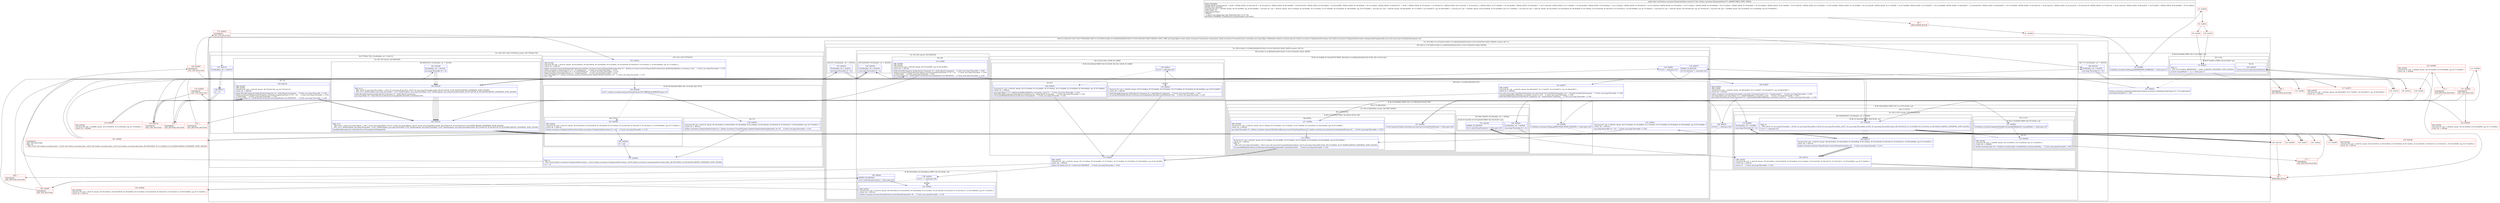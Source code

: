 digraph "CFG forkotlinx.coroutines.DispatchedTask.run()V" {
subgraph cluster_Region_1790723507 {
label = "R(4:(1:(1:8))|11|(3:13|(1:15)(2:73|74)|16)|(3:18|(1:(1:(1:67)))|(5:(4:24|(1:(1:(2:48|32)(0)))(0)|31|32)(1:(1:61)(1:62))|33|(1:44)|(1:38)|39))) | DECL_VAR: java.lang.Object result, kotlin.coroutines.Continuation continuation, kotlin.coroutines.CoroutineContext context$iv, java.lang.Object oldValue$iv, kotlinx.coroutines.Job job, kotlinx.coroutines.UndispatchedCoroutine null, kotlinx.coroutines.UndispatchedCoroutine undispatchedCompletion$iv, java.util.concurrent.CancellationException null\l";
node [shape=record,color=blue];
subgraph cluster_IfRegion_1160173087 {
label = "IF [B:92:0x0006] THEN: R(1:(1:8)) ELSE: null";
node [shape=record,color=blue];
Node_92 [shape=record,label="{92\:\ 0x0006|if (kotlinx.coroutines.Debug.getASSERTIONS_ENABLED() != false) goto L3\l}"];
subgraph cluster_Region_1274437917 {
label = "R(1:(1:8))";
node [shape=record,color=blue];
subgraph cluster_IfRegion_1898148386 {
label = "IF [B:97:0x0011] THEN: R(1:8) ELSE: null";
node [shape=record,color=blue];
Node_97 [shape=record,label="{97\:\ 0x0011|PHI: r2 \l  PHI: (r2v3 boolean A[REMOVE]) =  binds: [] A[DONT_GENERATE, DONT_INLINE]\l|if ((r21.resumeMode != \-1) == false) goto L7\l}"];
subgraph cluster_Region_486676281 {
label = "R(1:8)";
node [shape=record,color=blue];
Node_100 [shape=record,label="{100\:\ 0x0019|throw new java.lang.AssertionError()\l}"];
}
}
}
}
Node_101 [shape=record,label="{101\:\ 0x001a|kotlinx.coroutines.scheduling.TaskContext kotlinx.coroutines.scheduling.TaskContext r2 = r21.taskContext\ljava.lang.Throwable r3 = null\l}"];
subgraph cluster_TryCatchRegion_1852292264 {
label = "Try: R(3:13|(1:15)(2:73|74)|16) catches: R(3:75|76|(1:78))";
node [shape=record,color=blue];
subgraph cluster_Region_35934805 {
label = "R(3:13|(1:15)(2:73|74)|16)";
node [shape=record,color=blue];
Node_102 [shape=record,label="{102\:\ 0x001e|TRY_ENTER\lTryCatch #4 \{all \-\> 0x0116, blocks: (B:102:0x001e, B:104:0x003b, B:139:0x00e6, B:141:0x00ec, B:152:0x010b, B:156:0x0115, B:154:0x0111, B:105:0x0040), top: B:173:0x001e \}\lCatch: all \-\> 0x0116\l|kotlinx.coroutines.internal.DispatchedContinuation kotlinx.coroutines.internal.DispatchedContinuation r0 = (kotlinx.coroutines.internal.DispatchedContinuation) getDelegate$kotlinx_coroutines_core()     \/\/ Catch: java.lang.Throwable \-\> L116\lkotlin.coroutines.Continuation\<T\> r0 = r0.continuation     \/\/ Catch: java.lang.Throwable \-\> L116\ljava.lang.Object java.lang.Object r0 = r0.countOrElement     \/\/ Catch: java.lang.Throwable \-\> L116\lkotlin.coroutines.CoroutineContext r0 = r0.getContext()     \/\/ Catch: java.lang.Throwable \-\> L116\ljava.lang.Object r0 = kotlinx.coroutines.internal.ThreadContext.updateThreadContext(r0, r0)     \/\/ Catch: java.lang.Throwable \-\> L116\lr10 = null\l}"];
subgraph cluster_IfRegion_1619986080 {
label = "IF [B:103:0x0039] THEN: R(1:15) ELSE: R(2:73|74)";
node [shape=record,color=blue];
Node_103 [shape=record,label="{103\:\ 0x0039|if (r0 != kotlinx.coroutines.internal.ThreadContext.NO_THREAD_ELEMENTS) goto L15\l}"];
subgraph cluster_Region_435777081 {
label = "R(1:15)";
node [shape=record,color=blue];
Node_104 [shape=record,label="{104\:\ 0x003b|TryCatch #4 \{all \-\> 0x0116, blocks: (B:102:0x001e, B:104:0x003b, B:139:0x00e6, B:141:0x00ec, B:152:0x010b, B:156:0x0115, B:154:0x0111, B:105:0x0040), top: B:173:0x001e \}\lCatch: all \-\> 0x0116\l|kotlinx.coroutines.UndispatchedCoroutine r0 = kotlinx.coroutines.CoroutineContext.updateUndispatchedCompletion(r0, r0, r0)     \/\/ Catch: java.lang.Throwable \-\> L116\l}"];
}
subgraph cluster_Region_836781547 {
label = "R(2:73|74)";
node [shape=record,color=blue];
Node_105 [shape=record,label="{105\:\ 0x0040|TRY_LEAVE\lTryCatch #4 \{all \-\> 0x0116, blocks: (B:102:0x001e, B:104:0x003b, B:139:0x00e6, B:141:0x00ec, B:152:0x010b, B:156:0x0115, B:154:0x0111, B:105:0x0040), top: B:173:0x001e \}\lCatch: all \-\> 0x0116\l|kotlinx.coroutines.UndispatchedCoroutine kotlinx.coroutines.UndispatchedCoroutine r0 = null     \/\/ Catch: java.lang.Throwable \-\> L116\l}"];
Node_106 [shape=record,label="{106\:\ 0x0043|r0 = null\l}"];
}
}
Node_107 [shape=record,label="{107\:\ 0x0044|PHI: r0 \l  PHI: (r0v22 kotlinx.coroutines.UndispatchedCoroutine) = (r0v21 kotlinx.coroutines.UndispatchedCoroutine), (r0v45 kotlinx.coroutines.UndispatchedCoroutine) binds: [B:106:0x0043, B:104:0x003b] A[DONT_GENERATE, DONT_INLINE]\l|r11 = r0\l}"];
}
subgraph cluster_Region_269038781 {
label = "R(3:75|76|(1:78)) | ExcHandler: all \-\> 0x0116\l";
node [shape=record,color=blue];
Node_157 [shape=record,label="{157\:\ 0x0116|ExcHandler: all \-\> 0x0116\l}"];
Node_158 [shape=record,label="{158\:\ 0x0117|r3 = r0\l}"];
subgraph cluster_TryCatchRegion_375506672 {
label = "Try: R(1:78) catches: R(3:80|43|39)";
node [shape=record,color=blue];
subgraph cluster_Region_1155118538 {
label = "R(1:78)";
node [shape=record,color=blue];
Node_159 [shape=record,label="{159\:\ 0x0118|TRY_ENTER\lTRY_LEAVE\lTryCatch #5 \{all \-\> 0x0128, blocks: (B:159:0x0118), top: B:174:0x0118 \}\lCatch: all \-\> 0x0128\l|kotlin.Result$Companion kotlin.Result.Companion r0 = kotlin.Result.Companion     \/\/ Catch: java.lang.Throwable \-\> L128\lkotlinx.coroutines.DispatchedTask kotlinx.coroutines.DispatchedTask\<T\> r0 = r21     \/\/ Catch: java.lang.Throwable \-\> L128\lr2.afterTask()     \/\/ Catch: java.lang.Throwable \-\> L128\ljava.lang.Object r0 = kotlin.Result.m144constructorimpl(kotlin.Unit.INSTANCE)     \/\/ Catch: java.lang.Throwable \-\> L128\l}"];
}
subgraph cluster_Region_412117714 {
label = "R(3:80|43|39) | ExcHandler: all \-\> 0x0128\l";
node [shape=record,color=blue];
Node_161 [shape=record,label="{161\:\ 0x0128|ExcHandler: all \-\> 0x0128\l|java.lang.Throwable r0 = th\l}"];
Node_162 [shape=record,label="{162\:\ 0x0129|PHI: r0 r3 \l  PHI: (r0v8 'th' java.lang.Throwable) = (r0v2 'th' java.lang.Throwable), (r0v34 'th' java.lang.Throwable) binds: [B:161:0x0128, B:145:0x0100] A[DONT_GENERATE, DONT_INLINE]\l  PHI: (r3v2 'fatalException' java.lang.Throwable) = (r3v1 'fatalException' java.lang.Throwable), (r3v0 'fatalException' java.lang.Throwable) binds: [B:161:0x0128, B:145:0x0100] A[DONT_GENERATE, DONT_INLINE]\l|kotlin.Result$Companion kotlin.Result.Companion r4 = kotlin.Result.Companion\ljava.lang.Object r0 = kotlin.Result.m144constructorimpl(kotlin.ResultKt.createFailure(r0))\l}"];
Node_163 [shape=record,label="{163\:\ 0x0133|PHI: r0 r3 \l  PHI: (r0v11 'result' java.lang.Object) = (r0v7 'result' java.lang.Object), (r0v10 'result' java.lang.Object), (r0v39 'result' java.lang.Object) binds: [B:159:0x0118, B:162:0x0129, B:143:0x00f0] A[DONT_GENERATE, DONT_INLINE]\l  PHI: (r3v3 'fatalException' java.lang.Throwable) = (r3v1 'fatalException' java.lang.Throwable), (r3v2 'fatalException' java.lang.Throwable), (r3v0 'fatalException' java.lang.Throwable) binds: [B:159:0x0118, B:162:0x0129, B:143:0x00f0] A[DONT_GENERATE, DONT_INLINE]\l|handleFatalException(r3, kotlin.Result.m147exceptionOrNullimpl(r0))\l}"];
}
}
}
}
subgraph cluster_TryCatchRegion_2092500092 {
label = "Try: R(3:18|(1:(1:(1:67)))|(5:(4:24|(1:(1:(2:48|32)(0)))(0)|31|32)(1:(1:61)(1:62))|33|(1:44)|(1:38)|39)) catches: R(1:71)";
node [shape=record,color=blue];
subgraph cluster_Region_2142162810 {
label = "R(3:18|(1:(1:(1:67)))|(5:(4:24|(1:(1:(2:48|32)(0)))(0)|31|32)(1:(1:61)(1:62))|33|(1:44)|(1:38)|39))";
node [shape=record,color=blue];
Node_108 [shape=record,label="{108\:\ 0x0047|TRY_ENTER\lTRY_LEAVE\lTryCatch #2 \{all \-\> 0x0104, blocks: (B:108:0x0047, B:117:0x0071, B:119:0x0077), top: B:169:0x0047 \}\lCatch: all \-\> 0x0104\l|kotlin.coroutines.CoroutineContext kotlin.coroutines.CoroutineContext r12 = r0.getContext()     \/\/ Catch: java.lang.Throwable \-\> L104\ljava.lang.Object java.lang.Object r13 = takeState$kotlinx_coroutines_core()     \/\/ Catch: java.lang.Throwable \-\> L104\ljava.lang.Throwable java.lang.Throwable r14 = getExceptionalResult$kotlinx_coroutines_core(r13)     \/\/ Catch: java.lang.Throwable \-\> L104\l}"];
subgraph cluster_IfRegion_852392018 {
label = "IF [B:109:0x0053] THEN: R(1:(1:(1:67))) ELSE: null";
node [shape=record,color=blue];
Node_109 [shape=record,label="{109\:\ 0x0053|if (r14 == null) goto L64\l}"];
subgraph cluster_Region_1905229581 {
label = "R(1:(1:(1:67)))";
node [shape=record,color=blue];
subgraph cluster_TryCatchRegion_576589672 {
label = "Try: R(1:(1:67)) catches: R(4:69|(0)|56|55)";
node [shape=record,color=blue];
subgraph cluster_Region_982522773 {
label = "R(1:(1:67))";
node [shape=record,color=blue];
subgraph cluster_IfRegion_238973535 {
label = "IF [B:111:0x005b] THEN: R(1:67) ELSE: null";
node [shape=record,color=blue];
Node_111 [shape=record,label="{111\:\ 0x005b|if (kotlinx.coroutines.DispatchedTaskKt.isCancellableMode(r21.resumeMode) != false) goto L67\l}"];
subgraph cluster_Region_2037116925 {
label = "R(1:67)";
node [shape=record,color=blue];
Node_112 [shape=record,label="{112\:\ 0x005d|TRY_LEAVE\lTryCatch #6 \{all \-\> 0x0068, blocks: (B:110:0x0055, B:112:0x005d), top: B:176:0x0055 \}\lCatch: all \-\> 0x0068\l|kotlinx.coroutines.Job r10 = (kotlinx.coroutines.Job) r12.get(kotlinx.coroutines.Job.Key)     \/\/ Catch: java.lang.Throwable \-\> L68\l}"];
}
}
}
subgraph cluster_Region_1144760516 {
label = "R(4:69|(0)|56|55) | ExcHandler: all \-\> 0x0068\l";
node [shape=record,color=blue];
Node_114 [shape=record,label="{114\:\ 0x0068|ExcHandler: all \-\> 0x0068\l|java.lang.Throwable r0 = th\l}"];
subgraph cluster_IfRegion_1059198682 {
label = "IF [B:151:0x0109] THEN: R(0) ELSE: null";
node [shape=record,color=blue];
Node_151 [shape=record,label="{151\:\ 0x0109|PHI: r0 \l  PHI: (r0v25 'th' java.lang.Throwable) = (r0v24 'th' java.lang.Throwable), (r0v26 'th' java.lang.Throwable), (r0v27 'th' java.lang.Throwable), (r0v44 'th' java.lang.Throwable) binds: [B:150:0x0105, B:115:0x0069, B:147:0x0102, B:129:0x00a7] A[DONT_GENERATE, DONT_INLINE]\l|if (r11 != null) goto L53\l}"];
subgraph cluster_Region_71500674 {
label = "R(0)";
node [shape=record,color=blue];
}
}
Node_154 [shape=record,label="{154\:\ 0x0111|TryCatch #4 \{all \-\> 0x0116, blocks: (B:102:0x001e, B:104:0x003b, B:139:0x00e6, B:141:0x00ec, B:152:0x010b, B:156:0x0115, B:154:0x0111, B:105:0x0040), top: B:173:0x001e \}\lCatch: all \-\> 0x0116\l|kotlinx.coroutines.internal.ThreadContext.restoreThreadContext(r0, r0)     \/\/ Catch: java.lang.Throwable \-\> L116\l}"];
Node_156 [shape=record,label="{156\:\ 0x0115|TRY_LEAVE\lTryCatch #4 \{all \-\> 0x0116, blocks: (B:102:0x001e, B:104:0x003b, B:139:0x00e6, B:141:0x00ec, B:152:0x010b, B:156:0x0115, B:154:0x0111, B:105:0x0040), top: B:173:0x001e \}\lCatch: all \-\> 0x0116\l|throw r0     \/\/ Catch: java.lang.Throwable \-\> L116\l}"];
}
}
}
}
subgraph cluster_TryCatchRegion_1454668077 {
label = "Try: R(5:(4:24|(1:(1:(2:48|32)(0)))(0)|31|32)(1:(1:61)(1:62))|33|(1:44)|(1:38)|39) catches: R(1:63)";
node [shape=record,color=blue];
subgraph cluster_Region_1532049758 {
label = "R(5:(4:24|(1:(1:(2:48|32)(0)))(0)|31|32)(1:(1:61)(1:62))|33|(1:44)|(1:38)|39)";
node [shape=record,color=blue];
subgraph cluster_IfRegion_1824689373 {
label = "IF [B:116:0x006f, B:118:0x0075] THEN: R(4:24|(1:(1:(2:48|32)(0)))(0)|31|32) ELSE: R(1:(1:61)(1:62))";
node [shape=record,color=blue];
Node_116 [shape=record,label="{116\:\ 0x006f|if (r10 != null) goto L22\l}"];
Node_118 [shape=record,label="{118\:\ 0x0075|ADDED_TO_REGION\l|if (r10.isActive() != true) goto L24\l}"];
subgraph cluster_Region_1605104698 {
label = "R(4:24|(1:(1:(2:48|32)(0)))(0)|31|32)";
node [shape=record,color=blue];
Node_119 [shape=record,label="{119\:\ 0x0077|TRY_LEAVE\lTryCatch #2 \{all \-\> 0x0104, blocks: (B:108:0x0047, B:117:0x0071, B:119:0x0077), top: B:169:0x0047 \}\lCatch: all \-\> 0x0104\l|java.util.concurrent.CancellationException java.util.concurrent.CancellationException r15 = r10.getCancellationException()     \/\/ Catch: java.lang.Throwable \-\> L104\lcancelCompletedResult$kotlinx_coroutines_core(r13, r15)     \/\/ Catch: java.lang.Throwable \-\> L104\lkotlin.Result$Companion kotlin.Result.Companion r18 = kotlin.Result.Companion     \/\/ Catch: java.lang.Throwable \-\> L104\l}"];
subgraph cluster_IfRegion_286500752 {
label = "IF [B:120:0x008e] THEN: R(1:(1:(2:48|32)(0))) ELSE: R(0)";
node [shape=record,color=blue];
Node_120 [shape=record,label="{120\:\ 0x008e|if (kotlinx.coroutines.Debug.getRECOVER_STACK_TRACES() != false) goto L26\l}"];
subgraph cluster_Region_231794979 {
label = "R(1:(1:(2:48|32)(0)))";
node [shape=record,color=blue];
subgraph cluster_TryCatchRegion_2019071141 {
label = "Try: R(1:(2:48|32)(0)) catches: R(3:50|(1:56)|55)";
node [shape=record,color=blue];
subgraph cluster_Region_8674071 {
label = "R(1:(2:48|32)(0))";
node [shape=record,color=blue];
subgraph cluster_IfRegion_761762328 {
label = "IF [B:123:0x0094] THEN: R(2:48|32) ELSE: R(0)";
node [shape=record,color=blue];
Node_123 [shape=record,label="{123\:\ 0x0094|if ((r0 instanceof kotlin.coroutines.jvm.internal.CoroutineStackFrame) != false) goto L46\l}"];
subgraph cluster_Region_233954075 {
label = "R(2:48|32)";
node [shape=record,color=blue];
Node_127 [shape=record,label="{127\:\ 0x009e|TRY_ENTER\lTryCatch #1 \{all \-\> 0x0102, blocks: (B:131:0x00ae, B:132:0x00b1, B:137:0x00e1, B:127:0x009e, B:135:0x00c6, B:136:0x00d4), top: B:167:0x006f \}\lCatch: all \-\> 0x0102\l|java.lang.Throwable r4 = kotlinx.coroutines.internal.StackTraceRecovery.recoverFromStackFrame(r15, (kotlin.coroutines.jvm.internal.CoroutineStackFrame) r0)     \/\/ Catch: java.lang.Throwable \-\> L102\l}"];
Node_132 [shape=record,label="{132\:\ 0x00b1|TryCatch #1 \{all \-\> 0x0102, blocks: (B:131:0x00ae, B:132:0x00b1, B:137:0x00e1, B:127:0x009e, B:135:0x00c6, B:136:0x00d4), top: B:167:0x006f \}\lCatch: all \-\> 0x0102\lPHI: r4 \l  PHI: (r4v7 java.lang.Throwable) = (r4v11 java.util.concurrent.CancellationException), (r4v15 java.lang.Throwable) binds: [B:131:0x00ae, B:127:0x009e] A[DONT_GENERATE, DONT_INLINE]\l|r0.resumeWith(kotlin.Result.m144constructorimpl(kotlin.ResultKt.createFailure(r4)))     \/\/ Catch: java.lang.Throwable \-\> L102\l}"];
}
subgraph cluster_Region_203903920 {
label = "R(0)";
node [shape=record,color=blue];
}
}
}
subgraph cluster_Region_112470758 {
label = "R(3:50|(1:56)|55) | ExcHandler: all \-\> 0x00a6\l";
node [shape=record,color=blue];
Node_128 [shape=record,label="{128\:\ 0x00a6|ExcHandler: all \-\> 0x00a6\l|java.lang.Throwable r0 = th\l}"];
subgraph cluster_IfRegion_654359960 {
label = "IF [B:151:0x0109, B:153:0x010f] THEN: R(1:56) ELSE: null";
node [shape=record,color=blue];
Node_151 [shape=record,label="{151\:\ 0x0109|PHI: r0 \l  PHI: (r0v25 'th' java.lang.Throwable) = (r0v24 'th' java.lang.Throwable), (r0v26 'th' java.lang.Throwable), (r0v27 'th' java.lang.Throwable), (r0v44 'th' java.lang.Throwable) binds: [B:150:0x0105, B:115:0x0069, B:147:0x0102, B:129:0x00a7] A[DONT_GENERATE, DONT_INLINE]\l|if (r11 != null) goto L53\l}"];
Node_153 [shape=record,label="{153\:\ 0x010f|ADDED_TO_REGION\l|if (r11.clearThreadContext() != false) goto L56\l}"];
subgraph cluster_Region_1152487005 {
label = "R(1:56)";
node [shape=record,color=blue];
Node_154 [shape=record,label="{154\:\ 0x0111|TryCatch #4 \{all \-\> 0x0116, blocks: (B:102:0x001e, B:104:0x003b, B:139:0x00e6, B:141:0x00ec, B:152:0x010b, B:156:0x0115, B:154:0x0111, B:105:0x0040), top: B:173:0x001e \}\lCatch: all \-\> 0x0116\l|kotlinx.coroutines.internal.ThreadContext.restoreThreadContext(r0, r0)     \/\/ Catch: java.lang.Throwable \-\> L116\l}"];
}
}
Node_156 [shape=record,label="{156\:\ 0x0115|TRY_LEAVE\lTryCatch #4 \{all \-\> 0x0116, blocks: (B:102:0x001e, B:104:0x003b, B:139:0x00e6, B:141:0x00ec, B:152:0x010b, B:156:0x0115, B:154:0x0111, B:105:0x0040), top: B:173:0x001e \}\lCatch: all \-\> 0x0116\l|throw r0     \/\/ Catch: java.lang.Throwable \-\> L116\l}"];
}
}
}
subgraph cluster_Region_989166377 {
label = "R(0)";
node [shape=record,color=blue];
}
}
Node_131 [shape=record,label="{131\:\ 0x00ae|TryCatch #1 \{all \-\> 0x0102, blocks: (B:131:0x00ae, B:132:0x00b1, B:137:0x00e1, B:127:0x009e, B:135:0x00c6, B:136:0x00d4), top: B:167:0x006f \}\lCatch: all \-\> 0x0102\l|java.lang.Throwable r4 = r15     \/\/ Catch: java.lang.Throwable \-\> L102\l}"];
Node_132 [shape=record,label="{132\:\ 0x00b1|TryCatch #1 \{all \-\> 0x0102, blocks: (B:131:0x00ae, B:132:0x00b1, B:137:0x00e1, B:127:0x009e, B:135:0x00c6, B:136:0x00d4), top: B:167:0x006f \}\lCatch: all \-\> 0x0102\lPHI: r4 \l  PHI: (r4v7 java.lang.Throwable) = (r4v11 java.util.concurrent.CancellationException), (r4v15 java.lang.Throwable) binds: [B:131:0x00ae, B:127:0x009e] A[DONT_GENERATE, DONT_INLINE]\l|r0.resumeWith(kotlin.Result.m144constructorimpl(kotlin.ResultKt.createFailure(r4)))     \/\/ Catch: java.lang.Throwable \-\> L102\l}"];
}
subgraph cluster_Region_411812739 {
label = "R(1:(1:61)(1:62)) | ELSE_IF_CHAIN\l";
node [shape=record,color=blue];
subgraph cluster_IfRegion_502606871 {
label = "IF [B:134:0x00c4] THEN: R(1:61) ELSE: R(1:62) | ELSE_IF_CHAIN\l";
node [shape=record,color=blue];
Node_134 [shape=record,label="{134\:\ 0x00c4|if (r14 != null) goto L61\l}"];
subgraph cluster_Region_1450649002 {
label = "R(1:61)";
node [shape=record,color=blue];
Node_135 [shape=record,label="{135\:\ 0x00c6|TryCatch #1 \{all \-\> 0x0102, blocks: (B:131:0x00ae, B:132:0x00b1, B:137:0x00e1, B:127:0x009e, B:135:0x00c6, B:136:0x00d4), top: B:167:0x006f \}\lCatch: all \-\> 0x0102\l|kotlin.Result$Companion kotlin.Result.Companion r0 = kotlin.Result.Companion     \/\/ Catch: java.lang.Throwable \-\> L102\lr0.resumeWith(kotlin.Result.m144constructorimpl(kotlin.ResultKt.createFailure(r14)))     \/\/ Catch: java.lang.Throwable \-\> L102\l}"];
}
subgraph cluster_Region_1200724526 {
label = "R(1:62)";
node [shape=record,color=blue];
Node_136 [shape=record,label="{136\:\ 0x00d4|TryCatch #1 \{all \-\> 0x0102, blocks: (B:131:0x00ae, B:132:0x00b1, B:137:0x00e1, B:127:0x009e, B:135:0x00c6, B:136:0x00d4), top: B:167:0x006f \}\lCatch: all \-\> 0x0102\l|java.lang.Object T r0 = getSuccessfulResult$kotlinx_coroutines_core(r13)     \/\/ Catch: java.lang.Throwable \-\> L102\lkotlin.Result$Companion kotlin.Result.Companion r4 = kotlin.Result.Companion     \/\/ Catch: java.lang.Throwable \-\> L102\lr0.resumeWith(kotlin.Result.m144constructorimpl(r0))     \/\/ Catch: java.lang.Throwable \-\> L102\l}"];
}
}
}
}
Node_137 [shape=record,label="{137\:\ 0x00e1|TRY_LEAVE\lTryCatch #1 \{all \-\> 0x0102, blocks: (B:131:0x00ae, B:132:0x00b1, B:137:0x00e1, B:127:0x009e, B:135:0x00c6, B:136:0x00d4), top: B:167:0x006f \}\lCatch: all \-\> 0x0102\l|kotlin.Unit kotlin.Unit r0 = kotlin.Unit.INSTANCE     \/\/ Catch: java.lang.Throwable \-\> L102\l}"];
subgraph cluster_IfRegion_20097666 {
label = "IF [B:138:0x00e4, B:140:0x00ea] THEN: R(1:44) ELSE: null";
node [shape=record,color=blue];
Node_138 [shape=record,label="{138\:\ 0x00e4|if (r11 == null) goto L44\l}"];
Node_140 [shape=record,label="{140\:\ 0x00ea|ADDED_TO_REGION\l|if (r11.clearThreadContext() != false) goto L44\l}"];
subgraph cluster_Region_730118420 {
label = "R(1:44)";
node [shape=record,color=blue];
Node_141 [shape=record,label="{141\:\ 0x00ec|TRY_LEAVE\lTryCatch #4 \{all \-\> 0x0116, blocks: (B:102:0x001e, B:104:0x003b, B:139:0x00e6, B:141:0x00ec, B:152:0x010b, B:156:0x0115, B:154:0x0111, B:105:0x0040), top: B:173:0x001e \}\lCatch: all \-\> 0x0116\l|kotlinx.coroutines.internal.ThreadContext.restoreThreadContext(r0, r0)     \/\/ Catch: java.lang.Throwable \-\> L116\l}"];
}
}
subgraph cluster_TryCatchRegion_780642801 {
label = "Try: R(1:38) catches: R(3:42|43|39)";
node [shape=record,color=blue];
subgraph cluster_Region_228126137 {
label = "R(1:38)";
node [shape=record,color=blue];
Node_143 [shape=record,label="{143\:\ 0x00f0|TRY_ENTER\lTRY_LEAVE\lTryCatch #0 \{all \-\> 0x0100, blocks: (B:143:0x00f0), top: B:165:0x00f0 \}\lCatch: all \-\> 0x0100\l|kotlin.Result$Companion kotlin.Result.Companion r0 = kotlin.Result.Companion     \/\/ Catch: java.lang.Throwable \-\> L100\lkotlinx.coroutines.DispatchedTask kotlinx.coroutines.DispatchedTask\<T\> r0 = r21     \/\/ Catch: java.lang.Throwable \-\> L100\lr2.afterTask()     \/\/ Catch: java.lang.Throwable \-\> L100\ljava.lang.Object r0 = kotlin.Result.m144constructorimpl(kotlin.Unit.INSTANCE)     \/\/ Catch: java.lang.Throwable \-\> L100\l}"];
}
subgraph cluster_Region_292482031 {
label = "R(3:42|43|39) | ExcHandler: all \-\> 0x0100\l";
node [shape=record,color=blue];
Node_145 [shape=record,label="{145\:\ 0x0100|ExcHandler: all \-\> 0x0100\l|java.lang.Throwable r0 = th\l}"];
Node_162 [shape=record,label="{162\:\ 0x0129|PHI: r0 r3 \l  PHI: (r0v8 'th' java.lang.Throwable) = (r0v2 'th' java.lang.Throwable), (r0v34 'th' java.lang.Throwable) binds: [B:161:0x0128, B:145:0x0100] A[DONT_GENERATE, DONT_INLINE]\l  PHI: (r3v2 'fatalException' java.lang.Throwable) = (r3v1 'fatalException' java.lang.Throwable), (r3v0 'fatalException' java.lang.Throwable) binds: [B:161:0x0128, B:145:0x0100] A[DONT_GENERATE, DONT_INLINE]\l|kotlin.Result$Companion kotlin.Result.Companion r4 = kotlin.Result.Companion\ljava.lang.Object r0 = kotlin.Result.m144constructorimpl(kotlin.ResultKt.createFailure(r0))\l}"];
Node_163 [shape=record,label="{163\:\ 0x0133|PHI: r0 r3 \l  PHI: (r0v11 'result' java.lang.Object) = (r0v7 'result' java.lang.Object), (r0v10 'result' java.lang.Object), (r0v39 'result' java.lang.Object) binds: [B:159:0x0118, B:162:0x0129, B:143:0x00f0] A[DONT_GENERATE, DONT_INLINE]\l  PHI: (r3v3 'fatalException' java.lang.Throwable) = (r3v1 'fatalException' java.lang.Throwable), (r3v2 'fatalException' java.lang.Throwable), (r3v0 'fatalException' java.lang.Throwable) binds: [B:159:0x0118, B:162:0x0129, B:143:0x00f0] A[DONT_GENERATE, DONT_INLINE]\l|handleFatalException(r3, kotlin.Result.m147exceptionOrNullimpl(r0))\l}"];
}
}
Node_163 [shape=record,label="{163\:\ 0x0133|PHI: r0 r3 \l  PHI: (r0v11 'result' java.lang.Object) = (r0v7 'result' java.lang.Object), (r0v10 'result' java.lang.Object), (r0v39 'result' java.lang.Object) binds: [B:159:0x0118, B:162:0x0129, B:143:0x00f0] A[DONT_GENERATE, DONT_INLINE]\l  PHI: (r3v3 'fatalException' java.lang.Throwable) = (r3v1 'fatalException' java.lang.Throwable), (r3v2 'fatalException' java.lang.Throwable), (r3v0 'fatalException' java.lang.Throwable) binds: [B:159:0x0118, B:162:0x0129, B:143:0x00f0] A[DONT_GENERATE, DONT_INLINE]\l|handleFatalException(r3, kotlin.Result.m147exceptionOrNullimpl(r0))\l}"];
}
subgraph cluster_Region_155403741 {
label = "R(1:63) | ExcHandler: all \-\> 0x0102\l";
node [shape=record,color=blue];
Node_147 [shape=record,label="{147\:\ 0x0102|ExcHandler: all \-\> 0x0102\l|java.lang.Throwable r0 = th\l}"];
}
}
}
subgraph cluster_Region_419318767 {
label = "R(1:71) | ExcHandler: all \-\> 0x0104\l";
node [shape=record,color=blue];
Node_149 [shape=record,label="{149\:\ 0x0104|ExcHandler: all \-\> 0x0104\l|java.lang.Throwable r0 = th\l}"];
}
}
}
subgraph cluster_Region_269038781 {
label = "R(3:75|76|(1:78)) | ExcHandler: all \-\> 0x0116\l";
node [shape=record,color=blue];
Node_157 [shape=record,label="{157\:\ 0x0116|ExcHandler: all \-\> 0x0116\l}"];
Node_158 [shape=record,label="{158\:\ 0x0117|r3 = r0\l}"];
subgraph cluster_TryCatchRegion_375506672 {
label = "Try: R(1:78) catches: R(3:80|43|39)";
node [shape=record,color=blue];
subgraph cluster_Region_1155118538 {
label = "R(1:78)";
node [shape=record,color=blue];
Node_159 [shape=record,label="{159\:\ 0x0118|TRY_ENTER\lTRY_LEAVE\lTryCatch #5 \{all \-\> 0x0128, blocks: (B:159:0x0118), top: B:174:0x0118 \}\lCatch: all \-\> 0x0128\l|kotlin.Result$Companion kotlin.Result.Companion r0 = kotlin.Result.Companion     \/\/ Catch: java.lang.Throwable \-\> L128\lkotlinx.coroutines.DispatchedTask kotlinx.coroutines.DispatchedTask\<T\> r0 = r21     \/\/ Catch: java.lang.Throwable \-\> L128\lr2.afterTask()     \/\/ Catch: java.lang.Throwable \-\> L128\ljava.lang.Object r0 = kotlin.Result.m144constructorimpl(kotlin.Unit.INSTANCE)     \/\/ Catch: java.lang.Throwable \-\> L128\l}"];
}
subgraph cluster_Region_412117714 {
label = "R(3:80|43|39) | ExcHandler: all \-\> 0x0128\l";
node [shape=record,color=blue];
Node_161 [shape=record,label="{161\:\ 0x0128|ExcHandler: all \-\> 0x0128\l|java.lang.Throwable r0 = th\l}"];
Node_162 [shape=record,label="{162\:\ 0x0129|PHI: r0 r3 \l  PHI: (r0v8 'th' java.lang.Throwable) = (r0v2 'th' java.lang.Throwable), (r0v34 'th' java.lang.Throwable) binds: [B:161:0x0128, B:145:0x0100] A[DONT_GENERATE, DONT_INLINE]\l  PHI: (r3v2 'fatalException' java.lang.Throwable) = (r3v1 'fatalException' java.lang.Throwable), (r3v0 'fatalException' java.lang.Throwable) binds: [B:161:0x0128, B:145:0x0100] A[DONT_GENERATE, DONT_INLINE]\l|kotlin.Result$Companion kotlin.Result.Companion r4 = kotlin.Result.Companion\ljava.lang.Object r0 = kotlin.Result.m144constructorimpl(kotlin.ResultKt.createFailure(r0))\l}"];
Node_163 [shape=record,label="{163\:\ 0x0133|PHI: r0 r3 \l  PHI: (r0v11 'result' java.lang.Object) = (r0v7 'result' java.lang.Object), (r0v10 'result' java.lang.Object), (r0v39 'result' java.lang.Object) binds: [B:159:0x0118, B:162:0x0129, B:143:0x00f0] A[DONT_GENERATE, DONT_INLINE]\l  PHI: (r3v3 'fatalException' java.lang.Throwable) = (r3v1 'fatalException' java.lang.Throwable), (r3v2 'fatalException' java.lang.Throwable), (r3v0 'fatalException' java.lang.Throwable) binds: [B:159:0x0118, B:162:0x0129, B:143:0x00f0] A[DONT_GENERATE, DONT_INLINE]\l|handleFatalException(r3, kotlin.Result.m147exceptionOrNullimpl(r0))\l}"];
}
}
}
subgraph cluster_Region_419318767 {
label = "R(1:71) | ExcHandler: all \-\> 0x0104\l";
node [shape=record,color=blue];
Node_149 [shape=record,label="{149\:\ 0x0104|ExcHandler: all \-\> 0x0104\l|java.lang.Throwable r0 = th\l}"];
}
subgraph cluster_Region_1144760516 {
label = "R(4:69|(0)|56|55) | ExcHandler: all \-\> 0x0068\l";
node [shape=record,color=blue];
Node_114 [shape=record,label="{114\:\ 0x0068|ExcHandler: all \-\> 0x0068\l|java.lang.Throwable r0 = th\l}"];
subgraph cluster_IfRegion_1059198682 {
label = "IF [B:151:0x0109] THEN: R(0) ELSE: null";
node [shape=record,color=blue];
Node_151 [shape=record,label="{151\:\ 0x0109|PHI: r0 \l  PHI: (r0v25 'th' java.lang.Throwable) = (r0v24 'th' java.lang.Throwable), (r0v26 'th' java.lang.Throwable), (r0v27 'th' java.lang.Throwable), (r0v44 'th' java.lang.Throwable) binds: [B:150:0x0105, B:115:0x0069, B:147:0x0102, B:129:0x00a7] A[DONT_GENERATE, DONT_INLINE]\l|if (r11 != null) goto L53\l}"];
subgraph cluster_Region_71500674 {
label = "R(0)";
node [shape=record,color=blue];
}
}
Node_154 [shape=record,label="{154\:\ 0x0111|TryCatch #4 \{all \-\> 0x0116, blocks: (B:102:0x001e, B:104:0x003b, B:139:0x00e6, B:141:0x00ec, B:152:0x010b, B:156:0x0115, B:154:0x0111, B:105:0x0040), top: B:173:0x001e \}\lCatch: all \-\> 0x0116\l|kotlinx.coroutines.internal.ThreadContext.restoreThreadContext(r0, r0)     \/\/ Catch: java.lang.Throwable \-\> L116\l}"];
Node_156 [shape=record,label="{156\:\ 0x0115|TRY_LEAVE\lTryCatch #4 \{all \-\> 0x0116, blocks: (B:102:0x001e, B:104:0x003b, B:139:0x00e6, B:141:0x00ec, B:152:0x010b, B:156:0x0115, B:154:0x0111, B:105:0x0040), top: B:173:0x001e \}\lCatch: all \-\> 0x0116\l|throw r0     \/\/ Catch: java.lang.Throwable \-\> L116\l}"];
}
subgraph cluster_Region_112470758 {
label = "R(3:50|(1:56)|55) | ExcHandler: all \-\> 0x00a6\l";
node [shape=record,color=blue];
Node_128 [shape=record,label="{128\:\ 0x00a6|ExcHandler: all \-\> 0x00a6\l|java.lang.Throwable r0 = th\l}"];
subgraph cluster_IfRegion_654359960 {
label = "IF [B:151:0x0109, B:153:0x010f] THEN: R(1:56) ELSE: null";
node [shape=record,color=blue];
Node_151 [shape=record,label="{151\:\ 0x0109|PHI: r0 \l  PHI: (r0v25 'th' java.lang.Throwable) = (r0v24 'th' java.lang.Throwable), (r0v26 'th' java.lang.Throwable), (r0v27 'th' java.lang.Throwable), (r0v44 'th' java.lang.Throwable) binds: [B:150:0x0105, B:115:0x0069, B:147:0x0102, B:129:0x00a7] A[DONT_GENERATE, DONT_INLINE]\l|if (r11 != null) goto L53\l}"];
Node_153 [shape=record,label="{153\:\ 0x010f|ADDED_TO_REGION\l|if (r11.clearThreadContext() != false) goto L56\l}"];
subgraph cluster_Region_1152487005 {
label = "R(1:56)";
node [shape=record,color=blue];
Node_154 [shape=record,label="{154\:\ 0x0111|TryCatch #4 \{all \-\> 0x0116, blocks: (B:102:0x001e, B:104:0x003b, B:139:0x00e6, B:141:0x00ec, B:152:0x010b, B:156:0x0115, B:154:0x0111, B:105:0x0040), top: B:173:0x001e \}\lCatch: all \-\> 0x0116\l|kotlinx.coroutines.internal.ThreadContext.restoreThreadContext(r0, r0)     \/\/ Catch: java.lang.Throwable \-\> L116\l}"];
}
}
Node_156 [shape=record,label="{156\:\ 0x0115|TRY_LEAVE\lTryCatch #4 \{all \-\> 0x0116, blocks: (B:102:0x001e, B:104:0x003b, B:139:0x00e6, B:141:0x00ec, B:152:0x010b, B:156:0x0115, B:154:0x0111, B:105:0x0040), top: B:173:0x001e \}\lCatch: all \-\> 0x0116\l|throw r0     \/\/ Catch: java.lang.Throwable \-\> L116\l}"];
}
subgraph cluster_Region_155403741 {
label = "R(1:63) | ExcHandler: all \-\> 0x0102\l";
node [shape=record,color=blue];
Node_147 [shape=record,label="{147\:\ 0x0102|ExcHandler: all \-\> 0x0102\l|java.lang.Throwable r0 = th\l}"];
}
subgraph cluster_Region_292482031 {
label = "R(3:42|43|39) | ExcHandler: all \-\> 0x0100\l";
node [shape=record,color=blue];
Node_145 [shape=record,label="{145\:\ 0x0100|ExcHandler: all \-\> 0x0100\l|java.lang.Throwable r0 = th\l}"];
Node_162 [shape=record,label="{162\:\ 0x0129|PHI: r0 r3 \l  PHI: (r0v8 'th' java.lang.Throwable) = (r0v2 'th' java.lang.Throwable), (r0v34 'th' java.lang.Throwable) binds: [B:161:0x0128, B:145:0x0100] A[DONT_GENERATE, DONT_INLINE]\l  PHI: (r3v2 'fatalException' java.lang.Throwable) = (r3v1 'fatalException' java.lang.Throwable), (r3v0 'fatalException' java.lang.Throwable) binds: [B:161:0x0128, B:145:0x0100] A[DONT_GENERATE, DONT_INLINE]\l|kotlin.Result$Companion kotlin.Result.Companion r4 = kotlin.Result.Companion\ljava.lang.Object r0 = kotlin.Result.m144constructorimpl(kotlin.ResultKt.createFailure(r0))\l}"];
Node_163 [shape=record,label="{163\:\ 0x0133|PHI: r0 r3 \l  PHI: (r0v11 'result' java.lang.Object) = (r0v7 'result' java.lang.Object), (r0v10 'result' java.lang.Object), (r0v39 'result' java.lang.Object) binds: [B:159:0x0118, B:162:0x0129, B:143:0x00f0] A[DONT_GENERATE, DONT_INLINE]\l  PHI: (r3v3 'fatalException' java.lang.Throwable) = (r3v1 'fatalException' java.lang.Throwable), (r3v2 'fatalException' java.lang.Throwable), (r3v0 'fatalException' java.lang.Throwable) binds: [B:159:0x0118, B:162:0x0129, B:143:0x00f0] A[DONT_GENERATE, DONT_INLINE]\l|handleFatalException(r3, kotlin.Result.m147exceptionOrNullimpl(r0))\l}"];
}
subgraph cluster_Region_412117714 {
label = "R(3:80|43|39) | ExcHandler: all \-\> 0x0128\l";
node [shape=record,color=blue];
Node_161 [shape=record,label="{161\:\ 0x0128|ExcHandler: all \-\> 0x0128\l|java.lang.Throwable r0 = th\l}"];
Node_162 [shape=record,label="{162\:\ 0x0129|PHI: r0 r3 \l  PHI: (r0v8 'th' java.lang.Throwable) = (r0v2 'th' java.lang.Throwable), (r0v34 'th' java.lang.Throwable) binds: [B:161:0x0128, B:145:0x0100] A[DONT_GENERATE, DONT_INLINE]\l  PHI: (r3v2 'fatalException' java.lang.Throwable) = (r3v1 'fatalException' java.lang.Throwable), (r3v0 'fatalException' java.lang.Throwable) binds: [B:161:0x0128, B:145:0x0100] A[DONT_GENERATE, DONT_INLINE]\l|kotlin.Result$Companion kotlin.Result.Companion r4 = kotlin.Result.Companion\ljava.lang.Object r0 = kotlin.Result.m144constructorimpl(kotlin.ResultKt.createFailure(r0))\l}"];
Node_163 [shape=record,label="{163\:\ 0x0133|PHI: r0 r3 \l  PHI: (r0v11 'result' java.lang.Object) = (r0v7 'result' java.lang.Object), (r0v10 'result' java.lang.Object), (r0v39 'result' java.lang.Object) binds: [B:159:0x0118, B:162:0x0129, B:143:0x00f0] A[DONT_GENERATE, DONT_INLINE]\l  PHI: (r3v3 'fatalException' java.lang.Throwable) = (r3v1 'fatalException' java.lang.Throwable), (r3v2 'fatalException' java.lang.Throwable), (r3v0 'fatalException' java.lang.Throwable) binds: [B:159:0x0118, B:162:0x0129, B:143:0x00f0] A[DONT_GENERATE, DONT_INLINE]\l|handleFatalException(r3, kotlin.Result.m147exceptionOrNullimpl(r0))\l}"];
}
Node_89 [shape=record,color=red,label="{89\:\ ?|MTH_ENTER_BLOCK\l}"];
Node_91 [shape=record,color=red,label="{91\:\ 0x0000}"];
Node_93 [shape=record,color=red,label="{93\:\ 0x0008}"];
Node_94 [shape=record,color=red,label="{94\:\ 0x000c}"];
Node_95 [shape=record,color=red,label="{95\:\ 0x000e}"];
Node_99 [shape=record,color=red,label="{99\:\ 0x0014}"];
Node_90 [shape=record,color=red,label="{90\:\ ?|MTH_EXIT_BLOCK\l}"];
Node_96 [shape=record,color=red,label="{96\:\ 0x0010}"];
Node_173 [shape=record,color=red,label="{173\:\ 0x001e|SYNTHETIC\lEXC_TOP_SPLITTER\l}"];
Node_169 [shape=record,color=red,label="{169\:\ 0x0047|SYNTHETIC\lEXC_TOP_SPLITTER\l}"];
Node_167 [shape=record,color=red,label="{167\:\ 0x006f|SYNTHETIC\lEXC_TOP_SPLITTER\lPHI: r10 \l  PHI: (r10v5 'job' kotlinx.coroutines.Job) = (r10v0 'job' kotlinx.coroutines.Job), (r10v0 'job' kotlinx.coroutines.Job), (r10v4 'job' kotlinx.coroutines.Job) binds: [B:109:0x0053, B:111:0x005b, B:112:0x005d] A[DONT_GENERATE, DONT_INLINE]\l}"];
Node_117 [shape=record,color=red,label="{117\:\ 0x0071|TRY_ENTER\lTryCatch #2 \{all \-\> 0x0104, blocks: (B:108:0x0047, B:117:0x0071, B:119:0x0077), top: B:169:0x0047 \}\lCatch: all \-\> 0x0104\l}"];
Node_121 [shape=record,color=red,label="{121\:\ 0x0090}"];
Node_171 [shape=record,color=red,label="{171\:\ 0x0092|SYNTHETIC\lEXC_TOP_SPLITTER\l}"];
Node_122 [shape=record,color=red,label="{122\:\ 0x0092|TRY_ENTER\lTryCatch #3 \{all \-\> 0x00a6, blocks: (B:122:0x0092, B:125:0x0099), top: B:171:0x0092 \}\lCatch: all \-\> 0x00a6\l}"];
Node_124 [shape=record,color=red,label="{124\:\ 0x0096}"];
Node_139 [shape=record,color=red,label="{139\:\ 0x00e6|TRY_ENTER\lTryCatch #4 \{all \-\> 0x0116, blocks: (B:102:0x001e, B:104:0x003b, B:139:0x00e6, B:141:0x00ec, B:152:0x010b, B:156:0x0115, B:154:0x0111, B:105:0x0040), top: B:173:0x001e \}\lCatch: all \-\> 0x0116\l}"];
Node_165 [shape=record,color=red,label="{165\:\ 0x00f0|SYNTHETIC\lEXC_TOP_SPLITTER\l}"];
Node_164 [shape=record,color=red,label="{164\:\ 0x013b}"];
Node_166 [shape=record,color=red,label="{166\:\ ?|SYNTHETIC\lEXC_BOTTOM_SPLITTER\l}"];
Node_168 [shape=record,color=red,label="{168\:\ ?|SYNTHETIC\lEXC_BOTTOM_SPLITTER\l}"];
Node_125 [shape=record,color=red,label="{125\:\ 0x0099|TRY_LEAVE\lTryCatch #3 \{all \-\> 0x00a6, blocks: (B:122:0x0092, B:125:0x0099), top: B:171:0x0092 \}\lCatch: all \-\> 0x00a6\l}"];
Node_126 [shape=record,color=red,label="{126\:\ 0x009c}"];
Node_172 [shape=record,color=red,label="{172\:\ ?|SYNTHETIC\lEXC_BOTTOM_SPLITTER\l}"];
Node_129 [shape=record,color=red,label="{129\:\ 0x00a7}"];
Node_152 [shape=record,color=red,label="{152\:\ 0x010b|TRY_ENTER\lTryCatch #4 \{all \-\> 0x0116, blocks: (B:102:0x001e, B:104:0x003b, B:139:0x00e6, B:141:0x00ec, B:152:0x010b, B:156:0x0115, B:154:0x0111, B:105:0x0040), top: B:173:0x001e \}\lCatch: all \-\> 0x0116\l}"];
Node_130 [shape=record,color=red,label="{130\:\ 0x00aa}"];
Node_170 [shape=record,color=red,label="{170\:\ ?|SYNTHETIC\lEXC_BOTTOM_SPLITTER\l}"];
Node_133 [shape=record,color=red,label="{133\:\ 0x00be}"];
Node_176 [shape=record,color=red,label="{176\:\ 0x0055|SYNTHETIC\lEXC_TOP_SPLITTER\l}"];
Node_110 [shape=record,color=red,label="{110\:\ 0x0055|TRY_ENTER\lTryCatch #6 \{all \-\> 0x0068, blocks: (B:110:0x0055, B:112:0x005d), top: B:176:0x0055 \}\lCatch: all \-\> 0x0068\l}"];
Node_177 [shape=record,color=red,label="{177\:\ ?|SYNTHETIC\lEXC_BOTTOM_SPLITTER\l}"];
Node_115 [shape=record,color=red,label="{115\:\ 0x0069}"];
Node_150 [shape=record,color=red,label="{150\:\ 0x0105}"];
Node_174 [shape=record,color=red,label="{174\:\ 0x0118|SYNTHETIC\lEXC_TOP_SPLITTER\l}"];
Node_175 [shape=record,color=red,label="{175\:\ ?|SYNTHETIC\lEXC_BOTTOM_SPLITTER\l}"];
MethodNode[shape=record,label="{public final void kotlinx.coroutines.DispatchedTask.run((r21v0 'this' kotlinx.coroutines.DispatchedTask\<T\> A[IMMUTABLE_TYPE, THIS]))  | DONT_RENAME\lCROSS_EDGE: B:164:0x013b \-\> B:90:?, CROSS_EDGE: B:162:0x0129 \-\> B:163:0x0133, CROSS_EDGE: B:165:0x00f0 \-\> B:145:0x0100, CROSS_EDGE: B:140:0x00ea \-\> B:165:0x00f0, CROSS_EDGE: B:138:0x00e4 \-\> B:141:0x00ec, CROSS_EDGE: B:156:0x0115 \-\> B:90:?, CROSS_EDGE: B:153:0x010f \-\> B:156:0x0115, CROSS_EDGE: B:151:0x0109 \-\> B:154:0x0111, CROSS_EDGE: B:127:0x009e \-\> B:132:0x00b1, CROSS_EDGE: B:129:0x00a7 \-\> B:151:0x0109, CROSS_EDGE: B:171:0x0092 \-\> B:128:0x00a6, CROSS_EDGE: B:130:0x00aa \-\> B:131:0x00ae, CROSS_EDGE: B:150:0x0105 \-\> B:151:0x0109, CROSS_EDGE: B:135:0x00c6 \-\> B:137:0x00e1, CROSS_EDGE: B:136:0x00d4 \-\> B:137:0x00e1, CROSS_EDGE: B:116:0x006f \-\> B:133:0x00be, CROSS_EDGE: B:167:0x006f \-\> B:147:0x0102, CROSS_EDGE: B:112:0x005d \-\> B:167:0x006f, CROSS_EDGE: B:115:0x0069 \-\> B:151:0x0109, CROSS_EDGE: B:111:0x005b \-\> B:167:0x006f, CROSS_EDGE: B:176:0x0055 \-\> B:114:0x0068, CROSS_EDGE: B:169:0x0047 \-\> B:149:0x0104, CROSS_EDGE: B:106:0x0043 \-\> B:107:0x0044, CROSS_EDGE: B:159:0x0118 \-\> B:163:0x0133, CROSS_EDGE: B:161:0x0128 \-\> B:162:0x0129, CROSS_EDGE: B:174:0x0118 \-\> B:161:0x0128, CROSS_EDGE: B:96:0x0010 \-\> B:97:0x0011, CROSS_EDGE: B:92:0x0006 \-\> B:101:0x001a\lINLINE_NOT_NEEDED\lTryCatch #0 \{all \-\> 0x0100, blocks: (B:143:0x00f0), top: B:165:0x00f0 \}, TryCatch #1 \{all \-\> 0x0102, blocks: (B:131:0x00ae, B:132:0x00b1, B:137:0x00e1, B:127:0x009e, B:135:0x00c6, B:136:0x00d4), top: B:167:0x006f \}, TryCatch #2 \{all \-\> 0x0104, blocks: (B:108:0x0047, B:117:0x0071, B:119:0x0077), top: B:169:0x0047 \}, TryCatch #3 \{all \-\> 0x00a6, blocks: (B:122:0x0092, B:125:0x0099), top: B:171:0x0092 \}, TryCatch #4 \{all \-\> 0x0116, blocks: (B:102:0x001e, B:104:0x003b, B:139:0x00e6, B:141:0x00ec, B:152:0x010b, B:156:0x0115, B:154:0x0111, B:105:0x0040), top: B:173:0x001e \}, TryCatch #5 \{all \-\> 0x0128, blocks: (B:159:0x0118), top: B:174:0x0118 \}, TryCatch #6 \{all \-\> 0x0068, blocks: (B:110:0x0055, B:112:0x005d), top: B:176:0x0055 \}\lTYPE_VARS: [T]\lJadxCommentsAttr\{\l DEBUG: \l \-\> Don't trust debug lines info. Repeating lines: [114=4]\}\lMETHOD_OVERRIDE: [ClspMth\{java.lang.Runnable.run():void\}]\l}"];
MethodNode -> Node_89;Node_92 -> Node_93;
Node_92 -> Node_101[style=dashed];
Node_97 -> Node_99;
Node_97 -> Node_101[style=dashed];
Node_100 -> Node_90;
Node_101 -> Node_173;
Node_102 -> Node_103;
Node_103 -> Node_104;
Node_103 -> Node_105[style=dashed];
Node_104 -> Node_107;
Node_105 -> Node_106;
Node_106 -> Node_107;
Node_107 -> Node_169;
Node_157 -> Node_158;
Node_158 -> Node_174;
Node_159 -> Node_163;
Node_159 -> Node_175;
Node_161 -> Node_162;
Node_162 -> Node_163;
Node_163 -> Node_164;
Node_108 -> Node_109;
Node_109 -> Node_167[style=dashed];
Node_109 -> Node_176;
Node_111 -> Node_112;
Node_111 -> Node_167[style=dashed];
Node_112 -> Node_167;
Node_112 -> Node_177;
Node_114 -> Node_115;
Node_151 -> Node_152;
Node_151 -> Node_154[style=dashed];
Node_154 -> Node_156;
Node_156 -> Node_90;
Node_116 -> Node_117;
Node_116 -> Node_133[style=dashed];
Node_118 -> Node_119;
Node_118 -> Node_133[style=dashed];
Node_119 -> Node_120;
Node_119 -> Node_170;
Node_120 -> Node_121;
Node_120 -> Node_130[style=dashed];
Node_123 -> Node_124[style=dashed];
Node_123 -> Node_125;
Node_127 -> Node_132;
Node_132 -> Node_137;
Node_128 -> Node_129;
Node_151 -> Node_152;
Node_151 -> Node_154[style=dashed];
Node_153 -> Node_154;
Node_153 -> Node_156[style=dashed];
Node_154 -> Node_156;
Node_156 -> Node_90;
Node_131 -> Node_132;
Node_132 -> Node_137;
Node_134 -> Node_135;
Node_134 -> Node_136[style=dashed];
Node_135 -> Node_137;
Node_136 -> Node_137;
Node_137 -> Node_138;
Node_137 -> Node_168;
Node_138 -> Node_139[style=dashed];
Node_138 -> Node_141;
Node_140 -> Node_141;
Node_140 -> Node_165[style=dashed];
Node_141 -> Node_165;
Node_143 -> Node_163;
Node_143 -> Node_166;
Node_145 -> Node_162;
Node_162 -> Node_163;
Node_163 -> Node_164;
Node_163 -> Node_164;
Node_147 -> Node_151;
Node_149 -> Node_150;
Node_157 -> Node_158;
Node_158 -> Node_174;
Node_159 -> Node_163;
Node_159 -> Node_175;
Node_161 -> Node_162;
Node_162 -> Node_163;
Node_163 -> Node_164;
Node_149 -> Node_150;
Node_114 -> Node_115;
Node_151 -> Node_152;
Node_151 -> Node_154[style=dashed];
Node_154 -> Node_156;
Node_156 -> Node_90;
Node_128 -> Node_129;
Node_151 -> Node_152;
Node_151 -> Node_154[style=dashed];
Node_153 -> Node_154;
Node_153 -> Node_156[style=dashed];
Node_154 -> Node_156;
Node_156 -> Node_90;
Node_147 -> Node_151;
Node_145 -> Node_162;
Node_162 -> Node_163;
Node_163 -> Node_164;
Node_161 -> Node_162;
Node_162 -> Node_163;
Node_163 -> Node_164;
Node_89 -> Node_91;
Node_91 -> Node_92;
Node_93 -> Node_94;
Node_94 -> Node_95;
Node_94 -> Node_96;
Node_95 -> Node_97;
Node_99 -> Node_100;
Node_96 -> Node_97;
Node_173 -> Node_102;
Node_173 -> Node_157;
Node_169 -> Node_108;
Node_169 -> Node_149;
Node_167 -> Node_116;
Node_167 -> Node_147;
Node_117 -> Node_118;
Node_121 -> Node_171;
Node_171 -> Node_122;
Node_171 -> Node_128;
Node_122 -> Node_123;
Node_124 -> Node_131;
Node_139 -> Node_140;
Node_165 -> Node_143;
Node_165 -> Node_145;
Node_164 -> Node_90;
Node_166 -> Node_145;
Node_168 -> Node_147;
Node_125 -> Node_126;
Node_125 -> Node_172;
Node_126 -> Node_127;
Node_172 -> Node_128;
Node_129 -> Node_151;
Node_152 -> Node_153;
Node_130 -> Node_131;
Node_170 -> Node_149;
Node_133 -> Node_134;
Node_176 -> Node_110;
Node_176 -> Node_114;
Node_110 -> Node_111;
Node_177 -> Node_114;
Node_115 -> Node_151;
Node_150 -> Node_151;
Node_174 -> Node_159;
Node_174 -> Node_161;
Node_175 -> Node_161;
}

